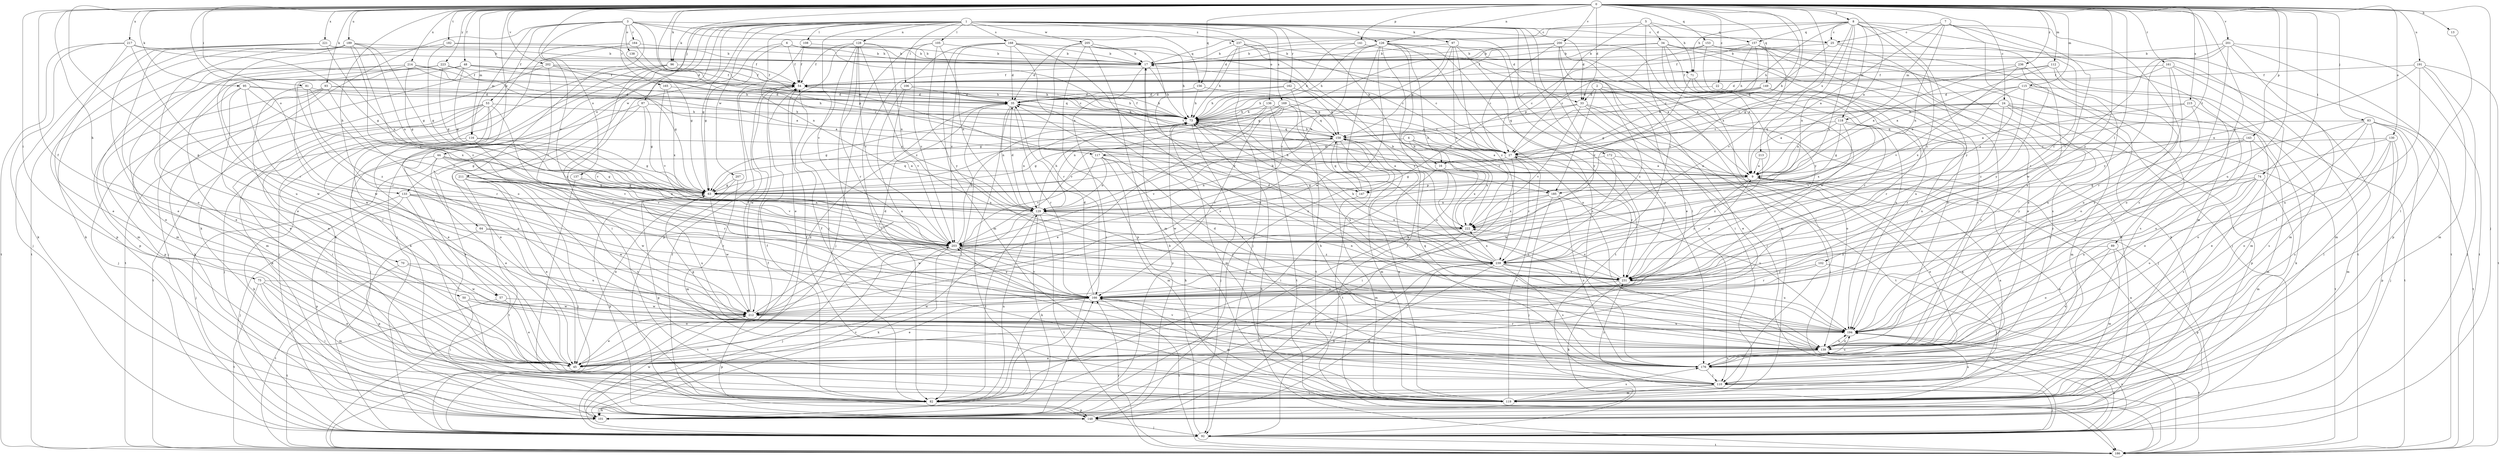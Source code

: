 strict digraph  {
0;
1;
2;
3;
4;
5;
6;
7;
8;
9;
13;
16;
17;
22;
24;
25;
27;
33;
34;
35;
44;
45;
48;
50;
53;
54;
57;
63;
64;
70;
71;
73;
74;
75;
81;
82;
83;
87;
89;
92;
93;
95;
96;
97;
101;
102;
105;
106;
108;
110;
112;
115;
116;
117;
118;
119;
126;
128;
129;
130;
133;
136;
137;
138;
139;
141;
143;
147;
148;
149;
153;
156;
157;
158;
161;
162;
164;
165;
166;
168;
169;
172;
176;
182;
185;
186;
189;
191;
194;
200;
201;
202;
203;
205;
207;
211;
212;
213;
214;
215;
217;
221;
222;
223;
231;
236;
237;
239;
0 -> 8  [label=a];
0 -> 9  [label=a];
0 -> 13  [label=b];
0 -> 16  [label=b];
0 -> 22  [label=c];
0 -> 24  [label=c];
0 -> 33  [label=d];
0 -> 44  [label=e];
0 -> 48  [label=f];
0 -> 50  [label=f];
0 -> 57  [label=g];
0 -> 64  [label=h];
0 -> 70  [label=h];
0 -> 74  [label=i];
0 -> 75  [label=i];
0 -> 81  [label=i];
0 -> 83  [label=j];
0 -> 87  [label=j];
0 -> 89  [label=j];
0 -> 92  [label=j];
0 -> 93  [label=k];
0 -> 95  [label=k];
0 -> 96  [label=k];
0 -> 102  [label=l];
0 -> 112  [label=m];
0 -> 115  [label=m];
0 -> 116  [label=m];
0 -> 126  [label=n];
0 -> 130  [label=o];
0 -> 133  [label=o];
0 -> 141  [label=p];
0 -> 143  [label=p];
0 -> 147  [label=p];
0 -> 149  [label=q];
0 -> 153  [label=q];
0 -> 156  [label=q];
0 -> 161  [label=r];
0 -> 182  [label=t];
0 -> 185  [label=t];
0 -> 189  [label=u];
0 -> 191  [label=u];
0 -> 194  [label=u];
0 -> 200  [label=v];
0 -> 201  [label=v];
0 -> 202  [label=v];
0 -> 203  [label=v];
0 -> 213  [label=x];
0 -> 214  [label=x];
0 -> 215  [label=x];
0 -> 217  [label=x];
0 -> 221  [label=x];
0 -> 222  [label=x];
0 -> 223  [label=y];
0 -> 231  [label=y];
0 -> 236  [label=z];
1 -> 16  [label=b];
1 -> 25  [label=c];
1 -> 33  [label=d];
1 -> 57  [label=g];
1 -> 63  [label=g];
1 -> 82  [label=i];
1 -> 92  [label=j];
1 -> 96  [label=k];
1 -> 97  [label=k];
1 -> 105  [label=l];
1 -> 106  [label=l];
1 -> 108  [label=l];
1 -> 110  [label=l];
1 -> 126  [label=n];
1 -> 128  [label=n];
1 -> 129  [label=n];
1 -> 133  [label=o];
1 -> 136  [label=o];
1 -> 162  [label=r];
1 -> 168  [label=s];
1 -> 169  [label=s];
1 -> 172  [label=s];
1 -> 176  [label=s];
1 -> 203  [label=v];
1 -> 205  [label=w];
1 -> 207  [label=w];
1 -> 211  [label=w];
1 -> 237  [label=z];
2 -> 33  [label=d];
2 -> 45  [label=e];
2 -> 92  [label=j];
2 -> 185  [label=t];
2 -> 239  [label=z];
3 -> 25  [label=c];
3 -> 33  [label=d];
3 -> 53  [label=f];
3 -> 101  [label=k];
3 -> 116  [label=m];
3 -> 117  [label=m];
3 -> 137  [label=o];
3 -> 138  [label=o];
3 -> 139  [label=o];
3 -> 156  [label=q];
3 -> 164  [label=r];
3 -> 165  [label=r];
4 -> 9  [label=a];
4 -> 16  [label=b];
4 -> 117  [label=m];
4 -> 185  [label=t];
4 -> 222  [label=x];
5 -> 34  [label=d];
5 -> 35  [label=d];
5 -> 71  [label=h];
5 -> 147  [label=p];
5 -> 157  [label=q];
5 -> 239  [label=z];
6 -> 17  [label=b];
6 -> 54  [label=f];
6 -> 63  [label=g];
6 -> 71  [label=h];
6 -> 82  [label=i];
6 -> 185  [label=t];
7 -> 9  [label=a];
7 -> 25  [label=c];
7 -> 118  [label=m];
7 -> 129  [label=n];
7 -> 166  [label=r];
7 -> 212  [label=w];
7 -> 239  [label=z];
8 -> 17  [label=b];
8 -> 25  [label=c];
8 -> 63  [label=g];
8 -> 71  [label=h];
8 -> 73  [label=h];
8 -> 118  [label=m];
8 -> 119  [label=m];
8 -> 129  [label=n];
8 -> 157  [label=q];
8 -> 176  [label=s];
8 -> 194  [label=u];
8 -> 222  [label=x];
8 -> 231  [label=y];
8 -> 239  [label=z];
9 -> 45  [label=e];
9 -> 63  [label=g];
9 -> 147  [label=p];
9 -> 231  [label=y];
13 -> 110  [label=l];
16 -> 82  [label=i];
16 -> 139  [label=o];
16 -> 222  [label=x];
17 -> 54  [label=f];
17 -> 73  [label=h];
17 -> 82  [label=i];
22 -> 35  [label=d];
22 -> 194  [label=u];
24 -> 9  [label=a];
24 -> 27  [label=c];
24 -> 73  [label=h];
24 -> 101  [label=k];
24 -> 119  [label=m];
24 -> 148  [label=p];
24 -> 166  [label=r];
24 -> 186  [label=t];
25 -> 17  [label=b];
25 -> 139  [label=o];
25 -> 158  [label=q];
25 -> 186  [label=t];
27 -> 9  [label=a];
27 -> 82  [label=i];
27 -> 129  [label=n];
27 -> 231  [label=y];
27 -> 239  [label=z];
33 -> 73  [label=h];
33 -> 92  [label=j];
33 -> 139  [label=o];
33 -> 158  [label=q];
33 -> 186  [label=t];
33 -> 203  [label=v];
34 -> 9  [label=a];
34 -> 17  [label=b];
34 -> 27  [label=c];
34 -> 54  [label=f];
34 -> 92  [label=j];
34 -> 101  [label=k];
34 -> 139  [label=o];
34 -> 212  [label=w];
34 -> 231  [label=y];
35 -> 73  [label=h];
35 -> 82  [label=i];
35 -> 101  [label=k];
35 -> 129  [label=n];
35 -> 166  [label=r];
44 -> 9  [label=a];
44 -> 45  [label=e];
44 -> 63  [label=g];
44 -> 92  [label=j];
44 -> 101  [label=k];
44 -> 166  [label=r];
44 -> 203  [label=v];
45 -> 35  [label=d];
48 -> 45  [label=e];
48 -> 54  [label=f];
48 -> 63  [label=g];
48 -> 73  [label=h];
48 -> 158  [label=q];
48 -> 166  [label=r];
48 -> 212  [label=w];
50 -> 82  [label=i];
50 -> 139  [label=o];
50 -> 212  [label=w];
53 -> 45  [label=e];
53 -> 73  [label=h];
53 -> 82  [label=i];
53 -> 92  [label=j];
53 -> 101  [label=k];
53 -> 139  [label=o];
53 -> 166  [label=r];
53 -> 186  [label=t];
54 -> 35  [label=d];
54 -> 73  [label=h];
54 -> 212  [label=w];
57 -> 45  [label=e];
57 -> 186  [label=t];
57 -> 212  [label=w];
63 -> 129  [label=n];
63 -> 148  [label=p];
63 -> 158  [label=q];
63 -> 194  [label=u];
63 -> 212  [label=w];
64 -> 148  [label=p];
64 -> 194  [label=u];
64 -> 203  [label=v];
70 -> 186  [label=t];
70 -> 212  [label=w];
70 -> 231  [label=y];
71 -> 166  [label=r];
71 -> 194  [label=u];
71 -> 203  [label=v];
73 -> 54  [label=f];
73 -> 63  [label=g];
73 -> 92  [label=j];
73 -> 119  [label=m];
73 -> 129  [label=n];
73 -> 158  [label=q];
74 -> 63  [label=g];
74 -> 119  [label=m];
74 -> 139  [label=o];
74 -> 176  [label=s];
74 -> 194  [label=u];
74 -> 231  [label=y];
75 -> 45  [label=e];
75 -> 82  [label=i];
75 -> 119  [label=m];
75 -> 166  [label=r];
75 -> 186  [label=t];
81 -> 35  [label=d];
81 -> 45  [label=e];
81 -> 203  [label=v];
81 -> 239  [label=z];
82 -> 54  [label=f];
82 -> 101  [label=k];
82 -> 129  [label=n];
82 -> 148  [label=p];
82 -> 194  [label=u];
83 -> 45  [label=e];
83 -> 92  [label=j];
83 -> 110  [label=l];
83 -> 139  [label=o];
83 -> 158  [label=q];
83 -> 176  [label=s];
83 -> 186  [label=t];
83 -> 231  [label=y];
87 -> 45  [label=e];
87 -> 63  [label=g];
87 -> 73  [label=h];
87 -> 92  [label=j];
87 -> 203  [label=v];
89 -> 45  [label=e];
89 -> 119  [label=m];
89 -> 139  [label=o];
89 -> 148  [label=p];
89 -> 239  [label=z];
92 -> 54  [label=f];
92 -> 73  [label=h];
92 -> 139  [label=o];
92 -> 186  [label=t];
92 -> 194  [label=u];
93 -> 35  [label=d];
93 -> 73  [label=h];
93 -> 92  [label=j];
93 -> 101  [label=k];
93 -> 148  [label=p];
93 -> 166  [label=r];
95 -> 9  [label=a];
95 -> 35  [label=d];
95 -> 45  [label=e];
95 -> 119  [label=m];
95 -> 212  [label=w];
95 -> 222  [label=x];
96 -> 54  [label=f];
96 -> 73  [label=h];
96 -> 92  [label=j];
96 -> 101  [label=k];
96 -> 231  [label=y];
97 -> 17  [label=b];
97 -> 129  [label=n];
97 -> 158  [label=q];
97 -> 176  [label=s];
97 -> 186  [label=t];
97 -> 222  [label=x];
97 -> 239  [label=z];
101 -> 17  [label=b];
101 -> 166  [label=r];
101 -> 203  [label=v];
101 -> 212  [label=w];
101 -> 239  [label=z];
102 -> 82  [label=i];
102 -> 166  [label=r];
102 -> 231  [label=y];
105 -> 17  [label=b];
105 -> 92  [label=j];
105 -> 129  [label=n];
105 -> 203  [label=v];
105 -> 231  [label=y];
106 -> 35  [label=d];
106 -> 73  [label=h];
106 -> 194  [label=u];
106 -> 203  [label=v];
108 -> 17  [label=b];
108 -> 54  [label=f];
108 -> 148  [label=p];
110 -> 9  [label=a];
110 -> 54  [label=f];
110 -> 82  [label=i];
110 -> 92  [label=j];
110 -> 119  [label=m];
110 -> 203  [label=v];
110 -> 231  [label=y];
112 -> 9  [label=a];
112 -> 27  [label=c];
112 -> 54  [label=f];
112 -> 119  [label=m];
112 -> 139  [label=o];
115 -> 9  [label=a];
115 -> 35  [label=d];
115 -> 119  [label=m];
115 -> 176  [label=s];
115 -> 222  [label=x];
115 -> 239  [label=z];
116 -> 27  [label=c];
116 -> 45  [label=e];
116 -> 63  [label=g];
116 -> 82  [label=i];
116 -> 203  [label=v];
117 -> 9  [label=a];
117 -> 119  [label=m];
117 -> 129  [label=n];
117 -> 139  [label=o];
117 -> 203  [label=v];
117 -> 239  [label=z];
118 -> 9  [label=a];
118 -> 63  [label=g];
118 -> 158  [label=q];
118 -> 186  [label=t];
118 -> 203  [label=v];
118 -> 222  [label=x];
119 -> 9  [label=a];
119 -> 27  [label=c];
119 -> 63  [label=g];
119 -> 158  [label=q];
119 -> 176  [label=s];
126 -> 9  [label=a];
126 -> 17  [label=b];
126 -> 73  [label=h];
126 -> 92  [label=j];
126 -> 101  [label=k];
126 -> 139  [label=o];
126 -> 148  [label=p];
126 -> 203  [label=v];
126 -> 212  [label=w];
126 -> 222  [label=x];
126 -> 231  [label=y];
128 -> 17  [label=b];
128 -> 45  [label=e];
128 -> 54  [label=f];
128 -> 82  [label=i];
128 -> 110  [label=l];
128 -> 129  [label=n];
128 -> 166  [label=r];
128 -> 203  [label=v];
128 -> 239  [label=z];
129 -> 35  [label=d];
129 -> 73  [label=h];
129 -> 82  [label=i];
129 -> 101  [label=k];
129 -> 186  [label=t];
129 -> 194  [label=u];
129 -> 212  [label=w];
129 -> 222  [label=x];
130 -> 27  [label=c];
130 -> 119  [label=m];
130 -> 139  [label=o];
130 -> 148  [label=p];
130 -> 166  [label=r];
130 -> 176  [label=s];
133 -> 92  [label=j];
133 -> 110  [label=l];
133 -> 129  [label=n];
133 -> 148  [label=p];
133 -> 166  [label=r];
133 -> 212  [label=w];
136 -> 27  [label=c];
136 -> 45  [label=e];
136 -> 73  [label=h];
136 -> 129  [label=n];
136 -> 194  [label=u];
137 -> 63  [label=g];
137 -> 82  [label=i];
137 -> 203  [label=v];
138 -> 63  [label=g];
139 -> 35  [label=d];
139 -> 45  [label=e];
139 -> 63  [label=g];
139 -> 158  [label=q];
139 -> 166  [label=r];
139 -> 176  [label=s];
139 -> 194  [label=u];
141 -> 17  [label=b];
141 -> 45  [label=e];
141 -> 73  [label=h];
143 -> 27  [label=c];
143 -> 119  [label=m];
143 -> 139  [label=o];
143 -> 194  [label=u];
143 -> 231  [label=y];
147 -> 73  [label=h];
147 -> 119  [label=m];
147 -> 158  [label=q];
148 -> 9  [label=a];
148 -> 54  [label=f];
148 -> 92  [label=j];
149 -> 35  [label=d];
149 -> 63  [label=g];
149 -> 73  [label=h];
149 -> 139  [label=o];
149 -> 166  [label=r];
153 -> 17  [label=b];
153 -> 27  [label=c];
153 -> 45  [label=e];
153 -> 101  [label=k];
153 -> 139  [label=o];
153 -> 194  [label=u];
156 -> 35  [label=d];
156 -> 73  [label=h];
156 -> 158  [label=q];
157 -> 17  [label=b];
157 -> 27  [label=c];
157 -> 54  [label=f];
157 -> 73  [label=h];
157 -> 176  [label=s];
157 -> 186  [label=t];
157 -> 203  [label=v];
158 -> 27  [label=c];
158 -> 63  [label=g];
158 -> 73  [label=h];
158 -> 119  [label=m];
158 -> 176  [label=s];
158 -> 186  [label=t];
158 -> 203  [label=v];
158 -> 212  [label=w];
161 -> 35  [label=d];
161 -> 54  [label=f];
161 -> 110  [label=l];
161 -> 119  [label=m];
161 -> 166  [label=r];
161 -> 194  [label=u];
162 -> 35  [label=d];
162 -> 73  [label=h];
162 -> 158  [label=q];
162 -> 186  [label=t];
164 -> 17  [label=b];
164 -> 27  [label=c];
164 -> 101  [label=k];
164 -> 110  [label=l];
165 -> 35  [label=d];
165 -> 203  [label=v];
165 -> 222  [label=x];
166 -> 35  [label=d];
166 -> 45  [label=e];
166 -> 82  [label=i];
166 -> 119  [label=m];
166 -> 186  [label=t];
166 -> 203  [label=v];
166 -> 212  [label=w];
168 -> 17  [label=b];
168 -> 27  [label=c];
168 -> 35  [label=d];
168 -> 82  [label=i];
168 -> 119  [label=m];
168 -> 139  [label=o];
168 -> 176  [label=s];
168 -> 203  [label=v];
169 -> 27  [label=c];
169 -> 63  [label=g];
169 -> 73  [label=h];
169 -> 158  [label=q];
169 -> 166  [label=r];
169 -> 186  [label=t];
169 -> 194  [label=u];
169 -> 203  [label=v];
172 -> 9  [label=a];
172 -> 63  [label=g];
172 -> 212  [label=w];
172 -> 231  [label=y];
176 -> 9  [label=a];
176 -> 54  [label=f];
176 -> 73  [label=h];
176 -> 110  [label=l];
176 -> 166  [label=r];
176 -> 194  [label=u];
182 -> 17  [label=b];
182 -> 35  [label=d];
182 -> 63  [label=g];
182 -> 148  [label=p];
185 -> 92  [label=j];
185 -> 129  [label=n];
185 -> 176  [label=s];
185 -> 194  [label=u];
185 -> 222  [label=x];
186 -> 73  [label=h];
186 -> 166  [label=r];
189 -> 17  [label=b];
189 -> 45  [label=e];
189 -> 63  [label=g];
189 -> 101  [label=k];
189 -> 129  [label=n];
189 -> 186  [label=t];
189 -> 194  [label=u];
189 -> 203  [label=v];
189 -> 239  [label=z];
191 -> 54  [label=f];
191 -> 92  [label=j];
191 -> 119  [label=m];
191 -> 129  [label=n];
191 -> 186  [label=t];
191 -> 194  [label=u];
194 -> 139  [label=o];
194 -> 186  [label=t];
200 -> 17  [label=b];
200 -> 27  [label=c];
200 -> 63  [label=g];
200 -> 82  [label=i];
200 -> 92  [label=j];
200 -> 110  [label=l];
200 -> 119  [label=m];
201 -> 17  [label=b];
201 -> 110  [label=l];
201 -> 139  [label=o];
201 -> 148  [label=p];
201 -> 186  [label=t];
201 -> 203  [label=v];
201 -> 231  [label=y];
202 -> 9  [label=a];
202 -> 54  [label=f];
202 -> 63  [label=g];
202 -> 92  [label=j];
202 -> 186  [label=t];
202 -> 203  [label=v];
203 -> 73  [label=h];
203 -> 92  [label=j];
203 -> 101  [label=k];
203 -> 186  [label=t];
203 -> 194  [label=u];
203 -> 231  [label=y];
203 -> 239  [label=z];
205 -> 17  [label=b];
205 -> 35  [label=d];
205 -> 73  [label=h];
205 -> 119  [label=m];
205 -> 148  [label=p];
205 -> 166  [label=r];
205 -> 231  [label=y];
207 -> 45  [label=e];
207 -> 63  [label=g];
207 -> 119  [label=m];
211 -> 45  [label=e];
211 -> 63  [label=g];
211 -> 82  [label=i];
211 -> 92  [label=j];
211 -> 129  [label=n];
211 -> 176  [label=s];
211 -> 186  [label=t];
211 -> 212  [label=w];
212 -> 35  [label=d];
212 -> 45  [label=e];
212 -> 54  [label=f];
212 -> 148  [label=p];
212 -> 194  [label=u];
213 -> 9  [label=a];
213 -> 239  [label=z];
214 -> 9  [label=a];
214 -> 27  [label=c];
214 -> 45  [label=e];
214 -> 54  [label=f];
214 -> 63  [label=g];
214 -> 119  [label=m];
214 -> 212  [label=w];
215 -> 9  [label=a];
215 -> 73  [label=h];
215 -> 139  [label=o];
215 -> 194  [label=u];
217 -> 17  [label=b];
217 -> 45  [label=e];
217 -> 63  [label=g];
217 -> 101  [label=k];
217 -> 166  [label=r];
217 -> 186  [label=t];
221 -> 17  [label=b];
221 -> 45  [label=e];
221 -> 54  [label=f];
221 -> 92  [label=j];
221 -> 129  [label=n];
221 -> 139  [label=o];
222 -> 17  [label=b];
222 -> 148  [label=p];
222 -> 203  [label=v];
223 -> 54  [label=f];
223 -> 63  [label=g];
223 -> 73  [label=h];
223 -> 119  [label=m];
223 -> 148  [label=p];
231 -> 9  [label=a];
231 -> 101  [label=k];
231 -> 129  [label=n];
231 -> 166  [label=r];
231 -> 222  [label=x];
236 -> 9  [label=a];
236 -> 54  [label=f];
236 -> 194  [label=u];
236 -> 203  [label=v];
236 -> 231  [label=y];
237 -> 9  [label=a];
237 -> 17  [label=b];
237 -> 27  [label=c];
237 -> 73  [label=h];
237 -> 92  [label=j];
237 -> 231  [label=y];
239 -> 17  [label=b];
239 -> 35  [label=d];
239 -> 73  [label=h];
239 -> 101  [label=k];
239 -> 148  [label=p];
239 -> 176  [label=s];
239 -> 194  [label=u];
239 -> 222  [label=x];
239 -> 231  [label=y];
}
